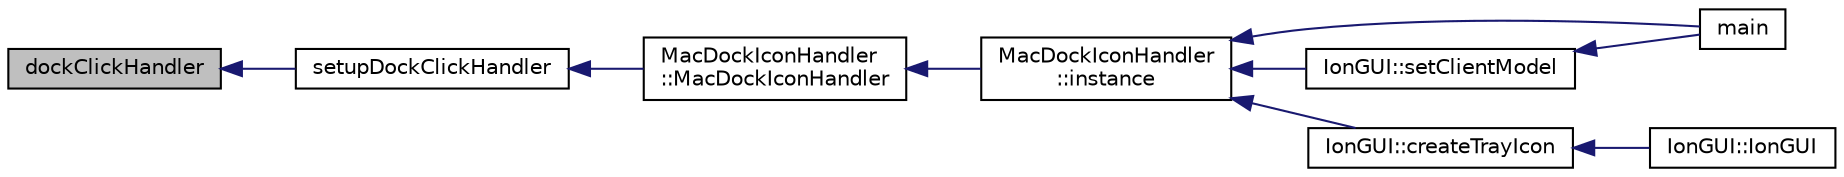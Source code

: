 digraph "dockClickHandler"
{
  edge [fontname="Helvetica",fontsize="10",labelfontname="Helvetica",labelfontsize="10"];
  node [fontname="Helvetica",fontsize="10",shape=record];
  rankdir="LR";
  Node2 [label="dockClickHandler",height=0.2,width=0.4,color="black", fillcolor="grey75", style="filled", fontcolor="black"];
  Node2 -> Node3 [dir="back",color="midnightblue",fontsize="10",style="solid",fontname="Helvetica"];
  Node3 [label="setupDockClickHandler",height=0.2,width=0.4,color="black", fillcolor="white", style="filled",URL="$d4/de5/macdockiconhandler_8mm.html#a9aec1ea4fb1121c1b089c5cb11445732"];
  Node3 -> Node4 [dir="back",color="midnightblue",fontsize="10",style="solid",fontname="Helvetica"];
  Node4 [label="MacDockIconHandler\l::MacDockIconHandler",height=0.2,width=0.4,color="black", fillcolor="white", style="filled",URL="$d7/dcd/class_mac_dock_icon_handler.html#ab44913b8dabec96186b74bc6f6896c46"];
  Node4 -> Node5 [dir="back",color="midnightblue",fontsize="10",style="solid",fontname="Helvetica"];
  Node5 [label="MacDockIconHandler\l::instance",height=0.2,width=0.4,color="black", fillcolor="white", style="filled",URL="$d7/dcd/class_mac_dock_icon_handler.html#afd3ef7126d0b6ef02eaf85e5455fe6f4"];
  Node5 -> Node6 [dir="back",color="midnightblue",fontsize="10",style="solid",fontname="Helvetica"];
  Node6 [label="main",height=0.2,width=0.4,color="black", fillcolor="white", style="filled",URL="$d5/d2d/ion_8cpp.html#a0ddf1224851353fc92bfbff6f499fa97"];
  Node5 -> Node7 [dir="back",color="midnightblue",fontsize="10",style="solid",fontname="Helvetica"];
  Node7 [label="IonGUI::setClientModel",height=0.2,width=0.4,color="black", fillcolor="white", style="filled",URL="$dc/d0b/class_ion_g_u_i.html#aee0c583c834ce4f4c598c29db83b0680",tooltip="Set the client model. "];
  Node7 -> Node6 [dir="back",color="midnightblue",fontsize="10",style="solid",fontname="Helvetica"];
  Node5 -> Node8 [dir="back",color="midnightblue",fontsize="10",style="solid",fontname="Helvetica"];
  Node8 [label="IonGUI::createTrayIcon",height=0.2,width=0.4,color="black", fillcolor="white", style="filled",URL="$dc/d0b/class_ion_g_u_i.html#ab2a52ae1062ead1fd597d1ef4a362c72",tooltip="Create system tray (notification) icon. "];
  Node8 -> Node9 [dir="back",color="midnightblue",fontsize="10",style="solid",fontname="Helvetica"];
  Node9 [label="IonGUI::IonGUI",height=0.2,width=0.4,color="black", fillcolor="white", style="filled",URL="$dc/d0b/class_ion_g_u_i.html#ad0e22e4901b039bcc987ef0328c8c5d4"];
}
